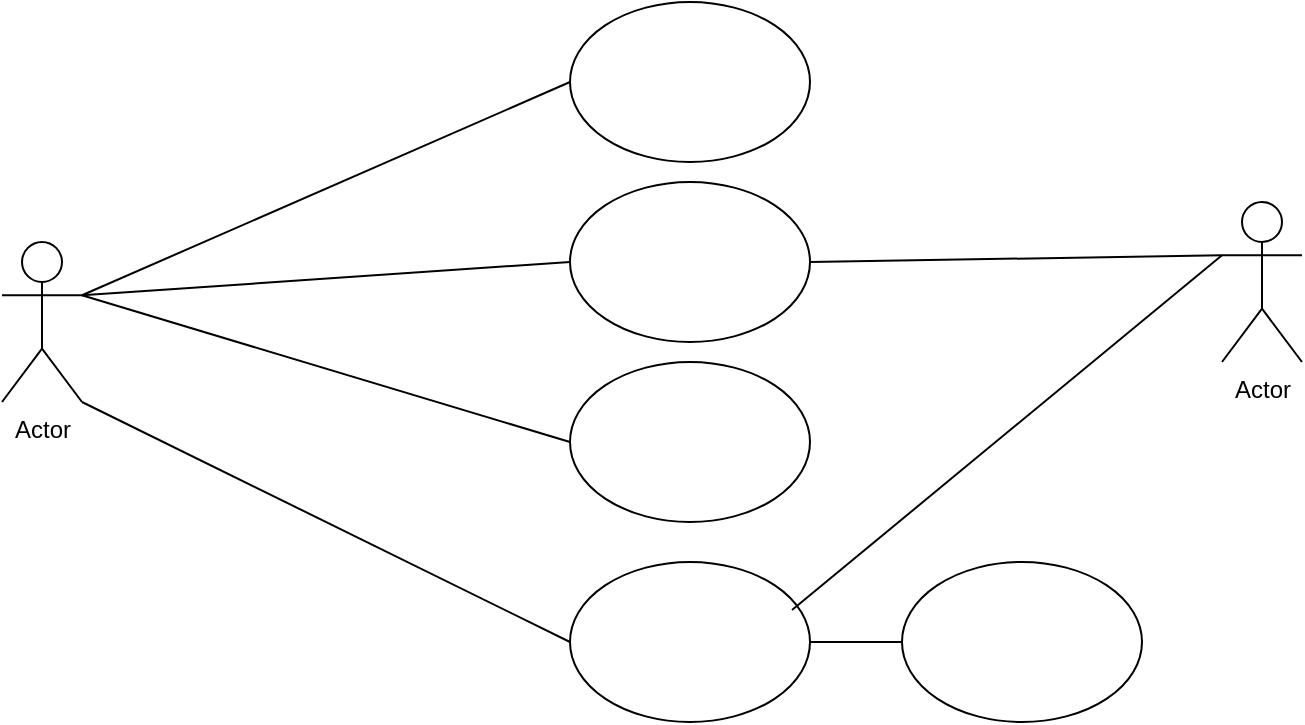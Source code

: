 <mxfile version="26.1.1" pages="6">
  <diagram name="Página-1" id="my2UPSMnPxshMm7SaJnZ">
    <mxGraphModel dx="880" dy="468" grid="1" gridSize="10" guides="1" tooltips="1" connect="1" arrows="1" fold="1" page="1" pageScale="1" pageWidth="827" pageHeight="1169" math="0" shadow="0">
      <root>
        <mxCell id="0" />
        <mxCell id="1" parent="0" />
        <mxCell id="Jn-jRF7GOdgwvfsBNc8g-2" value="" style="ellipse;whiteSpace=wrap;html=1;" vertex="1" parent="1">
          <mxGeometry x="294" y="40" width="120" height="80" as="geometry" />
        </mxCell>
        <mxCell id="Jn-jRF7GOdgwvfsBNc8g-3" value="" style="ellipse;whiteSpace=wrap;html=1;" vertex="1" parent="1">
          <mxGeometry x="294" y="130" width="120" height="80" as="geometry" />
        </mxCell>
        <mxCell id="Jn-jRF7GOdgwvfsBNc8g-4" value="" style="ellipse;whiteSpace=wrap;html=1;" vertex="1" parent="1">
          <mxGeometry x="294" y="220" width="120" height="80" as="geometry" />
        </mxCell>
        <mxCell id="Jn-jRF7GOdgwvfsBNc8g-5" value="" style="ellipse;whiteSpace=wrap;html=1;" vertex="1" parent="1">
          <mxGeometry x="294" y="320" width="120" height="80" as="geometry" />
        </mxCell>
        <mxCell id="Jn-jRF7GOdgwvfsBNc8g-6" value="Actor" style="shape=umlActor;verticalLabelPosition=bottom;verticalAlign=top;html=1;outlineConnect=0;" vertex="1" parent="1">
          <mxGeometry x="10" y="160" width="40" height="80" as="geometry" />
        </mxCell>
        <mxCell id="Jn-jRF7GOdgwvfsBNc8g-9" value="" style="endArrow=none;html=1;rounded=0;entryX=0;entryY=0.5;entryDx=0;entryDy=0;exitX=1;exitY=0.333;exitDx=0;exitDy=0;exitPerimeter=0;" edge="1" parent="1" source="Jn-jRF7GOdgwvfsBNc8g-6" target="Jn-jRF7GOdgwvfsBNc8g-2">
          <mxGeometry width="50" height="50" relative="1" as="geometry">
            <mxPoint x="40" y="220" as="sourcePoint" />
            <mxPoint x="120" y="180" as="targetPoint" />
          </mxGeometry>
        </mxCell>
        <mxCell id="Jn-jRF7GOdgwvfsBNc8g-12" value="" style="endArrow=none;html=1;rounded=0;entryX=0;entryY=0.5;entryDx=0;entryDy=0;exitX=1;exitY=0.333;exitDx=0;exitDy=0;exitPerimeter=0;" edge="1" parent="1" source="Jn-jRF7GOdgwvfsBNc8g-6" target="Jn-jRF7GOdgwvfsBNc8g-4">
          <mxGeometry width="50" height="50" relative="1" as="geometry">
            <mxPoint x="50" y="220" as="sourcePoint" />
            <mxPoint x="130" y="220" as="targetPoint" />
          </mxGeometry>
        </mxCell>
        <mxCell id="Jn-jRF7GOdgwvfsBNc8g-13" value="" style="endArrow=none;html=1;rounded=0;exitX=1;exitY=1;exitDx=0;exitDy=0;exitPerimeter=0;entryX=0;entryY=0.5;entryDx=0;entryDy=0;" edge="1" parent="1" source="Jn-jRF7GOdgwvfsBNc8g-6" target="Jn-jRF7GOdgwvfsBNc8g-5">
          <mxGeometry width="50" height="50" relative="1" as="geometry">
            <mxPoint x="70" y="250" as="sourcePoint" />
            <mxPoint x="260" y="360" as="targetPoint" />
          </mxGeometry>
        </mxCell>
        <mxCell id="Jn-jRF7GOdgwvfsBNc8g-14" value="" style="endArrow=none;html=1;rounded=0;exitX=1;exitY=0.5;exitDx=0;exitDy=0;entryX=0;entryY=0.5;entryDx=0;entryDy=0;" edge="1" parent="1" source="Jn-jRF7GOdgwvfsBNc8g-5" target="Jn-jRF7GOdgwvfsBNc8g-15">
          <mxGeometry width="50" height="50" relative="1" as="geometry">
            <mxPoint x="394" y="369.5" as="sourcePoint" />
            <mxPoint x="460" y="369.5" as="targetPoint" />
          </mxGeometry>
        </mxCell>
        <mxCell id="Jn-jRF7GOdgwvfsBNc8g-15" value="" style="ellipse;whiteSpace=wrap;html=1;" vertex="1" parent="1">
          <mxGeometry x="460" y="320" width="120" height="80" as="geometry" />
        </mxCell>
        <mxCell id="Jn-jRF7GOdgwvfsBNc8g-16" value="" style="endArrow=none;html=1;rounded=0;exitX=0.925;exitY=0.3;exitDx=0;exitDy=0;exitPerimeter=0;entryX=0;entryY=0.333;entryDx=0;entryDy=0;entryPerimeter=0;" edge="1" parent="1" source="Jn-jRF7GOdgwvfsBNc8g-5" target="Jn-jRF7GOdgwvfsBNc8g-18">
          <mxGeometry width="50" height="50" relative="1" as="geometry">
            <mxPoint x="390" y="360" as="sourcePoint" />
            <mxPoint x="590" y="220" as="targetPoint" />
          </mxGeometry>
        </mxCell>
        <mxCell id="Jn-jRF7GOdgwvfsBNc8g-17" value="" style="endArrow=none;html=1;rounded=0;exitX=1;exitY=0.5;exitDx=0;exitDy=0;entryX=0;entryY=0.333;entryDx=0;entryDy=0;entryPerimeter=0;" edge="1" parent="1" source="Jn-jRF7GOdgwvfsBNc8g-3" target="Jn-jRF7GOdgwvfsBNc8g-18">
          <mxGeometry width="50" height="50" relative="1" as="geometry">
            <mxPoint x="420" y="170" as="sourcePoint" />
            <mxPoint x="610" y="170" as="targetPoint" />
          </mxGeometry>
        </mxCell>
        <mxCell id="Jn-jRF7GOdgwvfsBNc8g-18" value="Actor" style="shape=umlActor;verticalLabelPosition=bottom;verticalAlign=top;html=1;outlineConnect=0;" vertex="1" parent="1">
          <mxGeometry x="620" y="140" width="40" height="80" as="geometry" />
        </mxCell>
        <mxCell id="Jn-jRF7GOdgwvfsBNc8g-20" value="" style="endArrow=none;html=1;rounded=0;entryX=0;entryY=0.5;entryDx=0;entryDy=0;exitX=1;exitY=0.333;exitDx=0;exitDy=0;exitPerimeter=0;" edge="1" parent="1" source="Jn-jRF7GOdgwvfsBNc8g-6" target="Jn-jRF7GOdgwvfsBNc8g-3">
          <mxGeometry width="50" height="50" relative="1" as="geometry">
            <mxPoint x="110" y="200" as="sourcePoint" />
            <mxPoint x="160" y="150" as="targetPoint" />
          </mxGeometry>
        </mxCell>
      </root>
    </mxGraphModel>
  </diagram>
  <diagram id="SBflLorZAtoIqfCc3jxc" name="Página-2">
    <mxGraphModel dx="880" dy="468" grid="1" gridSize="10" guides="1" tooltips="1" connect="1" arrows="1" fold="1" page="1" pageScale="1" pageWidth="827" pageHeight="1169" math="0" shadow="0">
      <root>
        <mxCell id="0" />
        <mxCell id="1" parent="0" />
        <mxCell id="YXJf9fg1VLiG0CaTe0pF-5" value="Entity" style="swimlane;childLayout=stackLayout;horizontal=1;startSize=30;horizontalStack=0;rounded=1;fontSize=14;fontStyle=0;strokeWidth=2;resizeParent=0;resizeLast=1;shadow=0;dashed=0;align=center;arcSize=4;whiteSpace=wrap;html=1;" vertex="1" parent="1">
          <mxGeometry x="310" y="50" width="160" height="70" as="geometry" />
        </mxCell>
        <mxCell id="YXJf9fg1VLiG0CaTe0pF-6" value="+Attribute1&lt;br&gt;+Attribute2&lt;div&gt;&lt;br/&gt;&lt;/div&gt;" style="align=left;strokeColor=none;fillColor=none;spacingLeft=4;spacingRight=4;fontSize=12;verticalAlign=top;resizable=0;rotatable=0;part=1;html=1;whiteSpace=wrap;" vertex="1" parent="YXJf9fg1VLiG0CaTe0pF-5">
          <mxGeometry y="30" width="160" height="40" as="geometry" />
        </mxCell>
        <mxCell id="YXJf9fg1VLiG0CaTe0pF-16" style="edgeStyle=orthogonalEdgeStyle;rounded=0;orthogonalLoop=1;jettySize=auto;html=1;exitX=0.5;exitY=0;exitDx=0;exitDy=0;entryX=0.5;entryY=1;entryDx=0;entryDy=0;" edge="1" parent="1" source="YXJf9fg1VLiG0CaTe0pF-7" target="YXJf9fg1VLiG0CaTe0pF-6">
          <mxGeometry relative="1" as="geometry" />
        </mxCell>
        <mxCell id="YXJf9fg1VLiG0CaTe0pF-7" value="Entity" style="swimlane;childLayout=stackLayout;horizontal=1;startSize=40;horizontalStack=0;rounded=1;fontSize=14;fontStyle=0;strokeWidth=2;resizeParent=0;resizeLast=1;shadow=0;dashed=0;align=center;arcSize=4;whiteSpace=wrap;html=1;" vertex="1" parent="1">
          <mxGeometry x="310" y="160" width="160" height="100" as="geometry" />
        </mxCell>
        <mxCell id="YXJf9fg1VLiG0CaTe0pF-8" value="+Attribute1&#xa;+Attribute2&#xa;+Attribute3" style="align=left;strokeColor=none;fillColor=none;spacingLeft=4;spacingRight=4;fontSize=12;verticalAlign=top;resizable=0;rotatable=0;part=1;html=1;whiteSpace=wrap;" vertex="1" parent="YXJf9fg1VLiG0CaTe0pF-7">
          <mxGeometry y="40" width="160" height="60" as="geometry" />
        </mxCell>
        <mxCell id="YXJf9fg1VLiG0CaTe0pF-14" style="edgeStyle=orthogonalEdgeStyle;rounded=0;orthogonalLoop=1;jettySize=auto;html=1;exitX=0.5;exitY=1;exitDx=0;exitDy=0;" edge="1" parent="YXJf9fg1VLiG0CaTe0pF-7" source="YXJf9fg1VLiG0CaTe0pF-8" target="YXJf9fg1VLiG0CaTe0pF-8">
          <mxGeometry relative="1" as="geometry" />
        </mxCell>
        <mxCell id="YXJf9fg1VLiG0CaTe0pF-15" style="edgeStyle=orthogonalEdgeStyle;rounded=0;orthogonalLoop=1;jettySize=auto;html=1;exitX=0.5;exitY=1;exitDx=0;exitDy=0;" edge="1" parent="YXJf9fg1VLiG0CaTe0pF-7" source="YXJf9fg1VLiG0CaTe0pF-8" target="YXJf9fg1VLiG0CaTe0pF-8">
          <mxGeometry relative="1" as="geometry" />
        </mxCell>
        <mxCell id="YXJf9fg1VLiG0CaTe0pF-10" value="Entity" style="swimlane;childLayout=stackLayout;horizontal=1;startSize=40;horizontalStack=0;rounded=1;fontSize=14;fontStyle=0;strokeWidth=2;resizeParent=0;resizeLast=1;shadow=0;dashed=0;align=center;arcSize=4;whiteSpace=wrap;html=1;" vertex="1" parent="1">
          <mxGeometry x="130" y="360" width="160" height="120" as="geometry" />
        </mxCell>
        <mxCell id="YXJf9fg1VLiG0CaTe0pF-11" value="+Attribute1&#xa;+Attribute2&#xa;+Attribute3" style="align=left;strokeColor=none;fillColor=none;spacingLeft=4;spacingRight=4;fontSize=12;verticalAlign=top;resizable=0;rotatable=0;part=1;html=1;whiteSpace=wrap;" vertex="1" parent="YXJf9fg1VLiG0CaTe0pF-10">
          <mxGeometry y="40" width="160" height="80" as="geometry" />
        </mxCell>
        <mxCell id="YXJf9fg1VLiG0CaTe0pF-12" value="Entity" style="swimlane;childLayout=stackLayout;horizontal=1;startSize=40;horizontalStack=0;rounded=1;fontSize=14;fontStyle=0;strokeWidth=2;resizeParent=0;resizeLast=1;shadow=0;dashed=0;align=center;arcSize=4;whiteSpace=wrap;html=1;" vertex="1" parent="1">
          <mxGeometry x="500" y="360" width="160" height="120" as="geometry" />
        </mxCell>
        <mxCell id="YXJf9fg1VLiG0CaTe0pF-13" value="+Attribute1&#xa;+Attribute2&#xa;+Attribute3" style="align=left;strokeColor=none;fillColor=none;spacingLeft=4;spacingRight=4;fontSize=12;verticalAlign=top;resizable=0;rotatable=0;part=1;html=1;whiteSpace=wrap;" vertex="1" parent="YXJf9fg1VLiG0CaTe0pF-12">
          <mxGeometry y="40" width="160" height="80" as="geometry" />
        </mxCell>
        <mxCell id="YXJf9fg1VLiG0CaTe0pF-17" style="edgeStyle=orthogonalEdgeStyle;rounded=0;orthogonalLoop=1;jettySize=auto;html=1;exitX=0.5;exitY=1;exitDx=0;exitDy=0;entryX=0.5;entryY=0;entryDx=0;entryDy=0;" edge="1" parent="1" source="YXJf9fg1VLiG0CaTe0pF-8" target="YXJf9fg1VLiG0CaTe0pF-10">
          <mxGeometry relative="1" as="geometry" />
        </mxCell>
        <mxCell id="YXJf9fg1VLiG0CaTe0pF-18" style="edgeStyle=orthogonalEdgeStyle;rounded=0;orthogonalLoop=1;jettySize=auto;html=1;exitX=0.5;exitY=1;exitDx=0;exitDy=0;" edge="1" parent="1" source="YXJf9fg1VLiG0CaTe0pF-8" target="YXJf9fg1VLiG0CaTe0pF-12">
          <mxGeometry relative="1" as="geometry" />
        </mxCell>
      </root>
    </mxGraphModel>
  </diagram>
  <diagram id="hBD38ChDUdgtEIMLbXgW" name="Página-3">
    <mxGraphModel dx="880" dy="468" grid="1" gridSize="10" guides="1" tooltips="1" connect="1" arrows="1" fold="1" page="1" pageScale="1" pageWidth="827" pageHeight="1169" math="0" shadow="0">
      <root>
        <mxCell id="0" />
        <mxCell id="1" parent="0" />
        <mxCell id="jvpDX7MPijzmLZWfbXfh-1" value="Entity" style="whiteSpace=wrap;html=1;align=center;" vertex="1" parent="1">
          <mxGeometry x="50" y="70" width="100" height="40" as="geometry" />
        </mxCell>
        <mxCell id="jvpDX7MPijzmLZWfbXfh-2" value="Entity" style="whiteSpace=wrap;html=1;align=center;" vertex="1" parent="1">
          <mxGeometry x="210" y="70" width="100" height="40" as="geometry" />
        </mxCell>
        <mxCell id="jvpDX7MPijzmLZWfbXfh-3" value="Entity" style="whiteSpace=wrap;html=1;align=center;" vertex="1" parent="1">
          <mxGeometry x="364" y="70" width="100" height="40" as="geometry" />
        </mxCell>
        <mxCell id="jvpDX7MPijzmLZWfbXfh-4" value="Entity" style="whiteSpace=wrap;html=1;align=center;" vertex="1" parent="1">
          <mxGeometry x="510" y="70" width="100" height="40" as="geometry" />
        </mxCell>
        <mxCell id="jvpDX7MPijzmLZWfbXfh-5" value="" style="endArrow=none;dashed=1;html=1;dashPattern=1 3;strokeWidth=2;rounded=0;entryX=0.5;entryY=1;entryDx=0;entryDy=0;exitX=0.231;exitY=0.308;exitDx=0;exitDy=0;exitPerimeter=0;" edge="1" parent="1" source="jvpDX7MPijzmLZWfbXfh-12" target="jvpDX7MPijzmLZWfbXfh-1">
          <mxGeometry width="50" height="50" relative="1" as="geometry">
            <mxPoint x="100" y="380" as="sourcePoint" />
            <mxPoint x="125" y="180" as="targetPoint" />
          </mxGeometry>
        </mxCell>
        <mxCell id="jvpDX7MPijzmLZWfbXfh-7" value="" style="endArrow=none;dashed=1;html=1;dashPattern=1 3;strokeWidth=2;rounded=0;entryX=0.5;entryY=1;entryDx=0;entryDy=0;" edge="1" parent="1" target="jvpDX7MPijzmLZWfbXfh-2">
          <mxGeometry width="50" height="50" relative="1" as="geometry">
            <mxPoint x="260" y="400" as="sourcePoint" />
            <mxPoint x="255" y="110" as="targetPoint" />
          </mxGeometry>
        </mxCell>
        <mxCell id="jvpDX7MPijzmLZWfbXfh-9" value="" style="endArrow=none;dashed=1;html=1;dashPattern=1 3;strokeWidth=2;rounded=0;entryX=0.5;entryY=1;entryDx=0;entryDy=0;" edge="1" parent="1">
          <mxGeometry width="50" height="50" relative="1" as="geometry">
            <mxPoint x="417" y="410" as="sourcePoint" />
            <mxPoint x="411" y="110" as="targetPoint" />
          </mxGeometry>
        </mxCell>
        <mxCell id="jvpDX7MPijzmLZWfbXfh-12" value="" style="shape=partialRectangle;whiteSpace=wrap;html=1;bottom=0;right=0;fillColor=none;rotation=90;" vertex="1" parent="1">
          <mxGeometry x="10" y="320" width="130" height="130" as="geometry" />
        </mxCell>
        <mxCell id="jvpDX7MPijzmLZWfbXfh-13" value="" style="endArrow=classic;html=1;rounded=0;" edge="1" parent="1">
          <mxGeometry width="50" height="50" relative="1" as="geometry">
            <mxPoint x="100" y="160" as="sourcePoint" />
            <mxPoint x="250" y="160" as="targetPoint" />
          </mxGeometry>
        </mxCell>
        <mxCell id="jvpDX7MPijzmLZWfbXfh-14" value="" style="endArrow=classic;html=1;rounded=0;" edge="1" parent="1">
          <mxGeometry width="50" height="50" relative="1" as="geometry">
            <mxPoint x="264" y="210" as="sourcePoint" />
            <mxPoint x="414" y="210" as="targetPoint" />
          </mxGeometry>
        </mxCell>
        <mxCell id="jvpDX7MPijzmLZWfbXfh-15" value="" style="endArrow=none;dashed=1;html=1;dashPattern=1 3;strokeWidth=2;rounded=0;entryX=0.5;entryY=1;entryDx=0;entryDy=0;" edge="1" parent="1" target="jvpDX7MPijzmLZWfbXfh-4">
          <mxGeometry width="50" height="50" relative="1" as="geometry">
            <mxPoint x="560" y="420" as="sourcePoint" />
            <mxPoint x="440" y="210" as="targetPoint" />
          </mxGeometry>
        </mxCell>
        <mxCell id="jvpDX7MPijzmLZWfbXfh-16" value="" style="endArrow=classic;html=1;rounded=0;" edge="1" parent="1">
          <mxGeometry width="50" height="50" relative="1" as="geometry">
            <mxPoint x="410" y="230" as="sourcePoint" />
            <mxPoint x="560" y="230" as="targetPoint" />
          </mxGeometry>
        </mxCell>
        <mxCell id="jvpDX7MPijzmLZWfbXfh-18" value="" style="endArrow=classic;html=1;rounded=0;" edge="1" parent="1">
          <mxGeometry width="50" height="50" relative="1" as="geometry">
            <mxPoint x="554" y="280" as="sourcePoint" />
            <mxPoint x="414" y="280" as="targetPoint" />
          </mxGeometry>
        </mxCell>
        <mxCell id="jvpDX7MPijzmLZWfbXfh-19" value="" style="endArrow=classic;html=1;rounded=0;" edge="1" parent="1">
          <mxGeometry width="50" height="50" relative="1" as="geometry">
            <mxPoint x="414" y="330" as="sourcePoint" />
            <mxPoint x="564" y="330" as="targetPoint" />
          </mxGeometry>
        </mxCell>
        <mxCell id="jvpDX7MPijzmLZWfbXfh-20" value="Text" style="text;html=1;align=center;verticalAlign=middle;whiteSpace=wrap;rounded=0;" vertex="1" parent="1">
          <mxGeometry x="150" y="130" width="60" height="30" as="geometry" />
        </mxCell>
        <mxCell id="jvpDX7MPijzmLZWfbXfh-21" value="Text" style="text;html=1;align=center;verticalAlign=middle;whiteSpace=wrap;rounded=0;" vertex="1" parent="1">
          <mxGeometry x="310" y="180" width="60" height="30" as="geometry" />
        </mxCell>
        <mxCell id="jvpDX7MPijzmLZWfbXfh-22" value="Text" style="text;html=1;align=center;verticalAlign=middle;whiteSpace=wrap;rounded=0;" vertex="1" parent="1">
          <mxGeometry x="450" y="200" width="60" height="30" as="geometry" />
        </mxCell>
        <mxCell id="jvpDX7MPijzmLZWfbXfh-23" value="Text" style="text;html=1;align=center;verticalAlign=middle;whiteSpace=wrap;rounded=0;" vertex="1" parent="1">
          <mxGeometry x="450" y="250" width="60" height="30" as="geometry" />
        </mxCell>
        <mxCell id="jvpDX7MPijzmLZWfbXfh-24" value="Text" style="text;html=1;align=center;verticalAlign=middle;whiteSpace=wrap;rounded=0;" vertex="1" parent="1">
          <mxGeometry x="450" y="300" width="60" height="30" as="geometry" />
        </mxCell>
      </root>
    </mxGraphModel>
  </diagram>
  <diagram id="EyFzaL6glVCSa664qXR-" name="Página-4">
    <mxGraphModel dx="880" dy="468" grid="1" gridSize="10" guides="1" tooltips="1" connect="1" arrows="1" fold="1" page="1" pageScale="1" pageWidth="827" pageHeight="1169" math="0" shadow="0">
      <root>
        <mxCell id="0" />
        <mxCell id="1" parent="0" />
        <mxCell id="wHyla0hdBh-rsQrrLRji-3" style="edgeStyle=orthogonalEdgeStyle;rounded=0;orthogonalLoop=1;jettySize=auto;html=1;exitX=0.5;exitY=1;exitDx=0;exitDy=0;entryX=0.5;entryY=0;entryDx=0;entryDy=0;" edge="1" parent="1" source="wHyla0hdBh-rsQrrLRji-1" target="wHyla0hdBh-rsQrrLRji-2">
          <mxGeometry relative="1" as="geometry" />
        </mxCell>
        <mxCell id="wHyla0hdBh-rsQrrLRji-1" value="" style="ellipse;whiteSpace=wrap;html=1;aspect=fixed;fillColor=#000000;" vertex="1" parent="1">
          <mxGeometry x="350" y="40" width="40" height="40" as="geometry" />
        </mxCell>
        <mxCell id="wHyla0hdBh-rsQrrLRji-5" style="edgeStyle=orthogonalEdgeStyle;rounded=0;orthogonalLoop=1;jettySize=auto;html=1;exitX=0.5;exitY=1;exitDx=0;exitDy=0;entryX=0.5;entryY=0;entryDx=0;entryDy=0;" edge="1" parent="1" source="wHyla0hdBh-rsQrrLRji-2" target="wHyla0hdBh-rsQrrLRji-4">
          <mxGeometry relative="1" as="geometry" />
        </mxCell>
        <mxCell id="wHyla0hdBh-rsQrrLRji-2" value="" style="rounded=1;whiteSpace=wrap;html=1;" vertex="1" parent="1">
          <mxGeometry x="310" y="120" width="120" height="40" as="geometry" />
        </mxCell>
        <mxCell id="wHyla0hdBh-rsQrrLRji-9" style="edgeStyle=orthogonalEdgeStyle;rounded=0;orthogonalLoop=1;jettySize=auto;html=1;exitX=0.5;exitY=1;exitDx=0;exitDy=0;entryX=0.5;entryY=0;entryDx=0;entryDy=0;" edge="1" parent="1" source="wHyla0hdBh-rsQrrLRji-4" target="wHyla0hdBh-rsQrrLRji-8">
          <mxGeometry relative="1" as="geometry" />
        </mxCell>
        <mxCell id="wHyla0hdBh-rsQrrLRji-4" value="" style="rounded=1;whiteSpace=wrap;html=1;" vertex="1" parent="1">
          <mxGeometry x="305" y="210" width="130" height="40" as="geometry" />
        </mxCell>
        <mxCell id="wHyla0hdBh-rsQrrLRji-6" value="" style="rounded=1;whiteSpace=wrap;html=1;" vertex="1" parent="1">
          <mxGeometry x="435" y="305" width="116" height="40" as="geometry" />
        </mxCell>
        <mxCell id="wHyla0hdBh-rsQrrLRji-12" style="edgeStyle=orthogonalEdgeStyle;rounded=0;orthogonalLoop=1;jettySize=auto;html=1;exitX=0.5;exitY=1;exitDx=0;exitDy=0;" edge="1" parent="1" source="wHyla0hdBh-rsQrrLRji-7" target="wHyla0hdBh-rsQrrLRji-14">
          <mxGeometry relative="1" as="geometry">
            <mxPoint x="370" y="550" as="targetPoint" />
          </mxGeometry>
        </mxCell>
        <mxCell id="wHyla0hdBh-rsQrrLRji-7" value="" style="rounded=1;whiteSpace=wrap;html=1;" vertex="1" parent="1">
          <mxGeometry x="307.5" y="400" width="125" height="40" as="geometry" />
        </mxCell>
        <mxCell id="wHyla0hdBh-rsQrrLRji-10" style="edgeStyle=orthogonalEdgeStyle;rounded=0;orthogonalLoop=1;jettySize=auto;html=1;exitX=1;exitY=0.5;exitDx=0;exitDy=0;entryX=0;entryY=0.5;entryDx=0;entryDy=0;" edge="1" parent="1" source="wHyla0hdBh-rsQrrLRji-8" target="wHyla0hdBh-rsQrrLRji-6">
          <mxGeometry relative="1" as="geometry" />
        </mxCell>
        <mxCell id="wHyla0hdBh-rsQrrLRji-11" style="edgeStyle=orthogonalEdgeStyle;rounded=0;orthogonalLoop=1;jettySize=auto;html=1;exitX=0.5;exitY=1;exitDx=0;exitDy=0;entryX=0.5;entryY=0;entryDx=0;entryDy=0;" edge="1" parent="1" source="wHyla0hdBh-rsQrrLRji-8" target="wHyla0hdBh-rsQrrLRji-7">
          <mxGeometry relative="1" as="geometry" />
        </mxCell>
        <mxCell id="wHyla0hdBh-rsQrrLRji-8" value="" style="rhombus;whiteSpace=wrap;html=1;" vertex="1" parent="1">
          <mxGeometry x="332" y="290" width="76" height="70" as="geometry" />
        </mxCell>
        <mxCell id="wHyla0hdBh-rsQrrLRji-14" value="" style="ellipse;html=1;shape=endState;fillColor=#000000;strokeColor=#000000;" vertex="1" parent="1">
          <mxGeometry x="346.25" y="510" width="47.5" height="45" as="geometry" />
        </mxCell>
      </root>
    </mxGraphModel>
  </diagram>
  <diagram id="6rbzay-47kVpgFeWHQe-" name="Página-5">
    <mxGraphModel grid="1" page="1" gridSize="10" guides="1" tooltips="1" connect="1" arrows="1" fold="1" pageScale="1" pageWidth="827" pageHeight="1169" math="0" shadow="0">
      <root>
        <mxCell id="0" />
        <mxCell id="1" parent="0" />
      </root>
    </mxGraphModel>
  </diagram>
  <diagram id="aC6r9C530GtcWRrZf-TF" name="Página-6">
    <mxGraphModel dx="880" dy="468" grid="1" gridSize="10" guides="1" tooltips="1" connect="1" arrows="1" fold="1" page="1" pageScale="1" pageWidth="827" pageHeight="1169" math="0" shadow="0">
      <root>
        <mxCell id="0" />
        <mxCell id="1" parent="0" />
        <mxCell id="zYgi4Muy-OTLrAH7Fp9f-5" style="edgeStyle=orthogonalEdgeStyle;rounded=0;orthogonalLoop=1;jettySize=auto;html=1;exitX=0.5;exitY=1;exitDx=0;exitDy=0;entryX=0.5;entryY=0;entryDx=0;entryDy=0;" edge="1" parent="1" source="zYgi4Muy-OTLrAH7Fp9f-3" target="zYgi4Muy-OTLrAH7Fp9f-4">
          <mxGeometry relative="1" as="geometry" />
        </mxCell>
        <mxCell id="zYgi4Muy-OTLrAH7Fp9f-3" value="" style="ellipse;whiteSpace=wrap;html=1;aspect=fixed;fillColor=#000000;" vertex="1" parent="1">
          <mxGeometry x="364" y="50" width="40" height="40" as="geometry" />
        </mxCell>
        <mxCell id="zYgi4Muy-OTLrAH7Fp9f-11" style="edgeStyle=orthogonalEdgeStyle;rounded=0;orthogonalLoop=1;jettySize=auto;html=1;exitX=0.5;exitY=1;exitDx=0;exitDy=0;entryX=0.5;entryY=0;entryDx=0;entryDy=0;" edge="1" parent="1" source="zYgi4Muy-OTLrAH7Fp9f-4" target="zYgi4Muy-OTLrAH7Fp9f-6">
          <mxGeometry relative="1" as="geometry" />
        </mxCell>
        <mxCell id="zYgi4Muy-OTLrAH7Fp9f-4" value="" style="rounded=1;whiteSpace=wrap;html=1;" vertex="1" parent="1">
          <mxGeometry x="329" y="120" width="110" height="40" as="geometry" />
        </mxCell>
        <mxCell id="zYgi4Muy-OTLrAH7Fp9f-12" style="edgeStyle=orthogonalEdgeStyle;rounded=0;orthogonalLoop=1;jettySize=auto;html=1;exitX=0.5;exitY=1;exitDx=0;exitDy=0;entryX=0.5;entryY=0;entryDx=0;entryDy=0;" edge="1" parent="1" source="zYgi4Muy-OTLrAH7Fp9f-6" target="zYgi4Muy-OTLrAH7Fp9f-7">
          <mxGeometry relative="1" as="geometry" />
        </mxCell>
        <mxCell id="zYgi4Muy-OTLrAH7Fp9f-6" value="" style="rounded=1;whiteSpace=wrap;html=1;" vertex="1" parent="1">
          <mxGeometry x="330" y="190" width="110" height="30" as="geometry" />
        </mxCell>
        <mxCell id="zYgi4Muy-OTLrAH7Fp9f-13" style="edgeStyle=orthogonalEdgeStyle;rounded=0;orthogonalLoop=1;jettySize=auto;html=1;exitX=0.5;exitY=1;exitDx=0;exitDy=0;entryX=0.5;entryY=0;entryDx=0;entryDy=0;" edge="1" parent="1" source="zYgi4Muy-OTLrAH7Fp9f-7" target="zYgi4Muy-OTLrAH7Fp9f-8">
          <mxGeometry relative="1" as="geometry" />
        </mxCell>
        <mxCell id="zYgi4Muy-OTLrAH7Fp9f-17" style="edgeStyle=orthogonalEdgeStyle;rounded=0;orthogonalLoop=1;jettySize=auto;html=1;exitX=1;exitY=0.5;exitDx=0;exitDy=0;entryX=0;entryY=0.75;entryDx=0;entryDy=0;" edge="1" parent="1" source="zYgi4Muy-OTLrAH7Fp9f-7" target="zYgi4Muy-OTLrAH7Fp9f-7">
          <mxGeometry relative="1" as="geometry">
            <mxPoint x="320" y="280" as="targetPoint" />
            <Array as="points">
              <mxPoint x="500" y="275" />
              <mxPoint x="500" y="410" />
              <mxPoint x="280" y="410" />
              <mxPoint x="280" y="281" />
              <mxPoint x="330" y="281" />
            </Array>
          </mxGeometry>
        </mxCell>
        <mxCell id="zYgi4Muy-OTLrAH7Fp9f-7" value="" style="rounded=1;whiteSpace=wrap;html=1;" vertex="1" parent="1">
          <mxGeometry x="330" y="260" width="110" height="30" as="geometry" />
        </mxCell>
        <mxCell id="zYgi4Muy-OTLrAH7Fp9f-14" style="edgeStyle=orthogonalEdgeStyle;rounded=0;orthogonalLoop=1;jettySize=auto;html=1;exitX=0.5;exitY=1;exitDx=0;exitDy=0;entryX=0.5;entryY=0;entryDx=0;entryDy=0;" edge="1" parent="1" source="zYgi4Muy-OTLrAH7Fp9f-8" target="zYgi4Muy-OTLrAH7Fp9f-9">
          <mxGeometry relative="1" as="geometry" />
        </mxCell>
        <mxCell id="zYgi4Muy-OTLrAH7Fp9f-8" value="" style="rounded=1;whiteSpace=wrap;html=1;" vertex="1" parent="1">
          <mxGeometry x="330" y="340" width="110" height="30" as="geometry" />
        </mxCell>
        <mxCell id="zYgi4Muy-OTLrAH7Fp9f-9" value="Sub Topic" style="whiteSpace=wrap;html=1;rounded=1;arcSize=50;align=center;verticalAlign=middle;strokeWidth=1;autosize=1;spacing=4;treeFolding=1;treeMoving=1;newEdgeStyle={&quot;edgeStyle&quot;:&quot;entityRelationEdgeStyle&quot;,&quot;startArrow&quot;:&quot;none&quot;,&quot;endArrow&quot;:&quot;none&quot;,&quot;segment&quot;:10,&quot;curved&quot;:1,&quot;sourcePerimeterSpacing&quot;:0,&quot;targetPerimeterSpacing&quot;:0};" vertex="1" parent="1">
          <mxGeometry x="310" y="440" width="150" height="52" as="geometry" />
        </mxCell>
        <mxCell id="zYgi4Muy-OTLrAH7Fp9f-16" value="" style="endArrow=classic;html=1;rounded=0;exitX=0.5;exitY=1;exitDx=0;exitDy=0;" edge="1" parent="1" source="zYgi4Muy-OTLrAH7Fp9f-9">
          <mxGeometry width="50" height="50" relative="1" as="geometry">
            <mxPoint x="640" y="370" as="sourcePoint" />
            <mxPoint x="385" y="510" as="targetPoint" />
          </mxGeometry>
        </mxCell>
      </root>
    </mxGraphModel>
  </diagram>
</mxfile>
